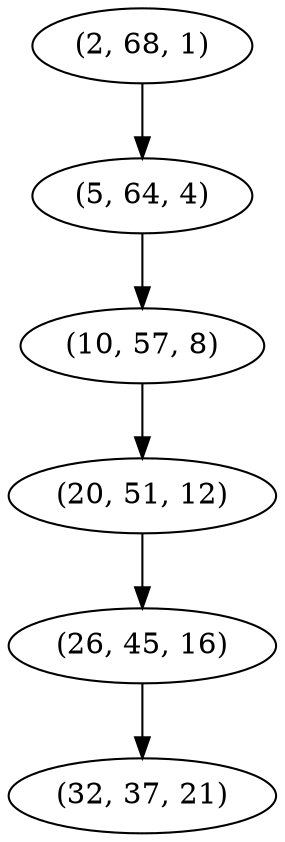 digraph tree {
    "(2, 68, 1)";
    "(5, 64, 4)";
    "(10, 57, 8)";
    "(20, 51, 12)";
    "(26, 45, 16)";
    "(32, 37, 21)";
    "(2, 68, 1)" -> "(5, 64, 4)";
    "(5, 64, 4)" -> "(10, 57, 8)";
    "(10, 57, 8)" -> "(20, 51, 12)";
    "(20, 51, 12)" -> "(26, 45, 16)";
    "(26, 45, 16)" -> "(32, 37, 21)";
}
